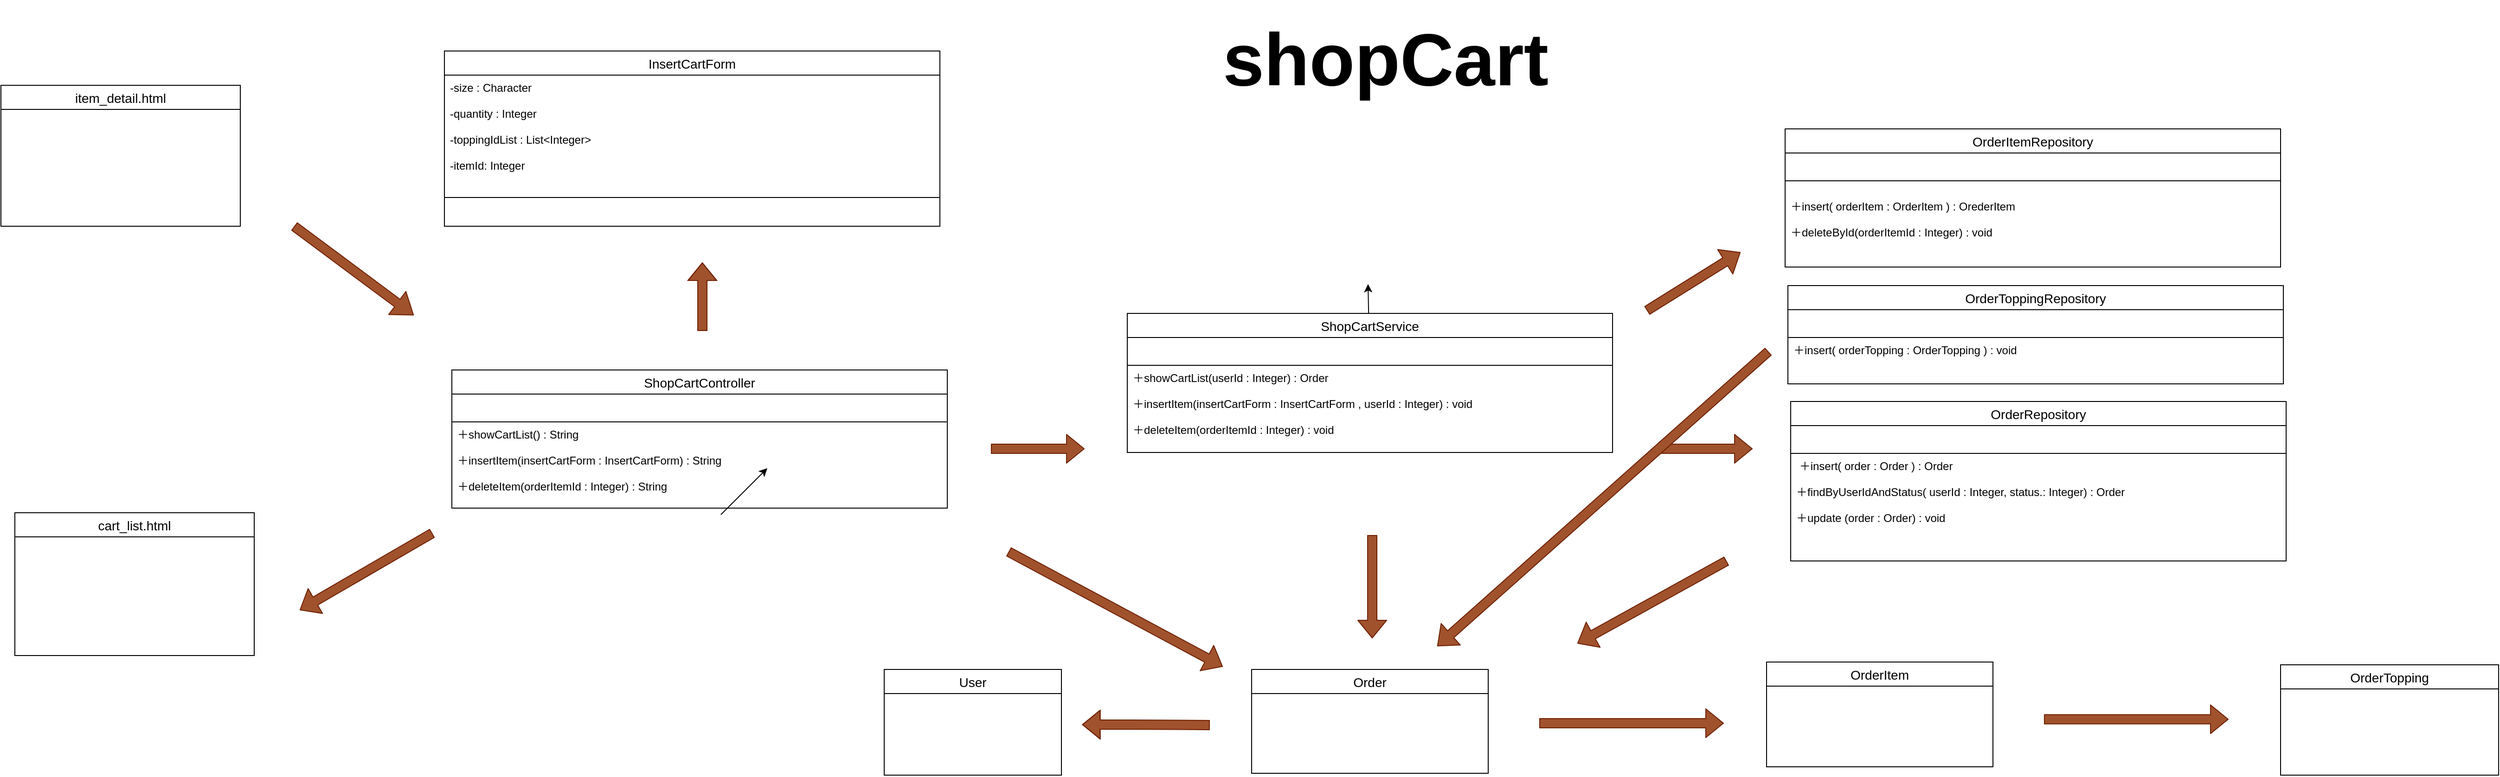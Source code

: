 <mxfile>
    <diagram id="Y83Nrlbjsgmwz8IPx5I7" name="ページ1">
        <mxGraphModel dx="952" dy="688" grid="0" gridSize="10" guides="1" tooltips="1" connect="1" arrows="1" fold="1" page="1" pageScale="1" pageWidth="1600" pageHeight="1200" background="#ffffff" math="0" shadow="0">
            <root>
                <mxCell id="0"/>
                <mxCell id="1" parent="0"/>
                <mxCell id="6" value="ShopCartController" style="swimlane;fontStyle=0;childLayout=stackLayout;horizontal=1;startSize=26;horizontalStack=0;resizeParent=1;resizeParentMax=0;resizeLast=0;collapsible=1;marginBottom=0;align=center;fontSize=14;rounded=0;strokeColor=#000000;fillColor=#FFFFFF;fontColor=#000000;" parent="1" vertex="1">
                    <mxGeometry x="819" y="608" width="534" height="149" as="geometry"/>
                </mxCell>
                <mxCell id="8" value="" style="text;strokeColor=#000000;fillColor=none;spacingLeft=4;spacingRight=4;overflow=hidden;rotatable=0;points=[[0,0.5],[1,0.5]];portConstraint=eastwest;fontSize=12;fontColor=#000000;" parent="6" vertex="1">
                    <mxGeometry y="26" width="534" height="30" as="geometry"/>
                </mxCell>
                <mxCell id="9" value="＋showCartList() : String&#10; &#10;＋insertItem(insertCartForm : InsertCartForm) : String&#10; &#10;＋deleteItem(orderItemId : Integer) : String" style="text;strokeColor=none;fillColor=none;spacingLeft=4;spacingRight=4;overflow=hidden;rotatable=0;points=[[0,0.5],[1,0.5]];portConstraint=eastwest;fontSize=12;fontColor=#000000;" parent="6" vertex="1">
                    <mxGeometry y="56" width="534" height="93" as="geometry"/>
                </mxCell>
                <mxCell id="10" value="InsertCartForm" style="swimlane;fontStyle=0;childLayout=stackLayout;horizontal=1;startSize=26;horizontalStack=0;resizeParent=1;resizeParentMax=0;resizeLast=0;collapsible=1;marginBottom=0;align=center;fontSize=14;rounded=0;strokeColor=#000000;fillColor=#FFFFFF;fontColor=#000000;" parent="1" vertex="1">
                    <mxGeometry x="811" y="264" width="534" height="189" as="geometry"/>
                </mxCell>
                <mxCell id="11" value="-size : Character&#10;&#10;-quantity : Integer&#10;&#10;-toppingIdList : List&lt;Integer&gt;&#10;&#10;-itemId: Integer" style="text;strokeColor=#000000;fillColor=none;spacingLeft=4;spacingRight=4;overflow=hidden;rotatable=0;points=[[0,0.5],[1,0.5]];portConstraint=eastwest;fontSize=12;fontColor=#000000;" parent="10" vertex="1">
                    <mxGeometry y="26" width="534" height="132" as="geometry"/>
                </mxCell>
                <mxCell id="12" value=" &#10;&#10;&#10;" style="text;strokeColor=none;fillColor=none;spacingLeft=4;spacingRight=4;overflow=hidden;rotatable=0;points=[[0,0.5],[1,0.5]];portConstraint=eastwest;fontSize=12;fontColor=#000000;" parent="10" vertex="1">
                    <mxGeometry y="158" width="534" height="31" as="geometry"/>
                </mxCell>
                <mxCell id="13" value="" style="endArrow=classic;html=1;fontColor=#000000;" parent="1" edge="1">
                    <mxGeometry width="50" height="50" relative="1" as="geometry">
                        <mxPoint x="1109" y="764" as="sourcePoint"/>
                        <mxPoint x="1159" y="714" as="targetPoint"/>
                    </mxGeometry>
                </mxCell>
                <mxCell id="15" value="" style="shape=flexArrow;endArrow=classic;html=1;fontColor=#000000;fillColor=#a0522d;strokeColor=#6D1F00;" parent="1" edge="1">
                    <mxGeometry width="50" height="50" relative="1" as="geometry">
                        <mxPoint x="1089" y="566" as="sourcePoint"/>
                        <mxPoint x="1089" y="492" as="targetPoint"/>
                        <Array as="points">
                            <mxPoint x="1089" y="530"/>
                        </Array>
                    </mxGeometry>
                </mxCell>
                <mxCell id="16" value="item_detail.html" style="swimlane;fontStyle=0;childLayout=stackLayout;horizontal=1;startSize=26;horizontalStack=0;resizeParent=1;resizeParentMax=0;resizeLast=0;collapsible=1;marginBottom=0;align=center;fontSize=14;rounded=0;strokeColor=#000000;fillColor=#FFFFFF;fontColor=#000000;" parent="1" vertex="1">
                    <mxGeometry x="333" y="301" width="258" height="152" as="geometry"/>
                </mxCell>
                <mxCell id="17" value="" style="text;strokeColor=#000000;fillColor=none;spacingLeft=4;spacingRight=4;overflow=hidden;rotatable=0;points=[[0,0.5],[1,0.5]];portConstraint=eastwest;fontSize=12;fontColor=#000000;" parent="16" vertex="1">
                    <mxGeometry y="26" width="258" height="126" as="geometry"/>
                </mxCell>
                <mxCell id="19" value="cart_list.html" style="swimlane;fontStyle=0;childLayout=stackLayout;horizontal=1;startSize=26;horizontalStack=0;resizeParent=1;resizeParentMax=0;resizeLast=0;collapsible=1;marginBottom=0;align=center;fontSize=14;rounded=0;strokeColor=#000000;fillColor=#FFFFFF;fontColor=#000000;" parent="1" vertex="1">
                    <mxGeometry x="348" y="762" width="258" height="154" as="geometry"/>
                </mxCell>
                <mxCell id="21" value="" style="shape=flexArrow;endArrow=classic;html=1;fontColor=#000000;fillColor=#a0522d;strokeColor=#6D1F00;width=10;endSize=6.889;" parent="1" edge="1">
                    <mxGeometry width="50" height="50" relative="1" as="geometry">
                        <mxPoint x="649" y="453" as="sourcePoint"/>
                        <mxPoint x="778" y="549" as="targetPoint"/>
                    </mxGeometry>
                </mxCell>
                <mxCell id="23" value="" style="shape=flexArrow;endArrow=classic;html=1;fontColor=#000000;fillColor=#a0522d;strokeColor=#6D1F00;" parent="1" edge="1">
                    <mxGeometry width="50" height="50" relative="1" as="geometry">
                        <mxPoint x="798" y="784" as="sourcePoint"/>
                        <mxPoint x="655" y="867" as="targetPoint"/>
                    </mxGeometry>
                </mxCell>
                <mxCell id="61" style="edgeStyle=none;html=1;" edge="1" parent="1" source="24">
                    <mxGeometry relative="1" as="geometry">
                        <mxPoint x="1806.5" y="515.333" as="targetPoint"/>
                    </mxGeometry>
                </mxCell>
                <mxCell id="24" value="ShopCartService" style="swimlane;fontStyle=0;childLayout=stackLayout;horizontal=1;startSize=26;horizontalStack=0;resizeParent=1;resizeParentMax=0;resizeLast=0;collapsible=1;marginBottom=0;align=center;fontSize=14;rounded=0;strokeColor=#000000;fillColor=#FFFFFF;fontColor=#000000;" parent="1" vertex="1">
                    <mxGeometry x="1547" y="547" width="523" height="150" as="geometry"/>
                </mxCell>
                <mxCell id="25" value="" style="text;strokeColor=#000000;fillColor=none;spacingLeft=4;spacingRight=4;overflow=hidden;rotatable=0;points=[[0,0.5],[1,0.5]];portConstraint=eastwest;fontSize=12;fontColor=#000000;" parent="24" vertex="1">
                    <mxGeometry y="26" width="523" height="30" as="geometry"/>
                </mxCell>
                <mxCell id="26" value="＋showCartList(userId : Integer) : Order&#10; &#10;＋insertItem(insertCartForm : InsertCartForm , userId : Integer) : void&#10; &#10;＋deleteItem(orderItemId : Integer) : void" style="text;strokeColor=none;fillColor=none;spacingLeft=4;spacingRight=4;overflow=hidden;rotatable=0;points=[[0,0.5],[1,0.5]];portConstraint=eastwest;fontSize=12;fontColor=#000000;" parent="24" vertex="1">
                    <mxGeometry y="56" width="523" height="94" as="geometry"/>
                </mxCell>
                <mxCell id="27" value="" style="shape=flexArrow;endArrow=classic;html=1;fontColor=#000000;fillColor=#a0522d;strokeColor=#6D1F00;" parent="1" edge="1">
                    <mxGeometry width="50" height="50" relative="1" as="geometry">
                        <mxPoint x="1400" y="693" as="sourcePoint"/>
                        <mxPoint x="1501" y="693" as="targetPoint"/>
                    </mxGeometry>
                </mxCell>
                <mxCell id="28" value="OrderRepository" style="swimlane;fontStyle=0;childLayout=stackLayout;horizontal=1;startSize=26;horizontalStack=0;resizeParent=1;resizeParentMax=0;resizeLast=0;collapsible=1;marginBottom=0;align=center;fontSize=14;rounded=0;strokeColor=#000000;fillColor=#FFFFFF;fontColor=#000000;" parent="1" vertex="1">
                    <mxGeometry x="2262" y="642" width="534" height="172" as="geometry"/>
                </mxCell>
                <mxCell id="29" value="" style="text;strokeColor=#000000;fillColor=none;spacingLeft=4;spacingRight=4;overflow=hidden;rotatable=0;points=[[0,0.5],[1,0.5]];portConstraint=eastwest;fontSize=12;fontColor=#000000;" parent="28" vertex="1">
                    <mxGeometry y="26" width="534" height="30" as="geometry"/>
                </mxCell>
                <mxCell id="30" value=" ＋insert( order : Order ) : Order&#10;&#10;＋findByUserIdAndStatus( userId : Integer, status.: Integer) : Order&#10;&#10;＋update (order : Order) : void" style="text;strokeColor=none;fillColor=none;spacingLeft=4;spacingRight=4;overflow=hidden;rotatable=0;points=[[0,0.5],[1,0.5]];portConstraint=eastwest;fontSize=12;fontColor=#000000;" parent="28" vertex="1">
                    <mxGeometry y="56" width="534" height="116" as="geometry"/>
                </mxCell>
                <mxCell id="32" value="" style="shape=flexArrow;endArrow=classic;html=1;fontColor=#000000;fillColor=#a0522d;strokeColor=#6D1F00;" parent="1" edge="1">
                    <mxGeometry width="50" height="50" relative="1" as="geometry">
                        <mxPoint x="2120" y="693" as="sourcePoint"/>
                        <mxPoint x="2221" y="693" as="targetPoint"/>
                    </mxGeometry>
                </mxCell>
                <mxCell id="34" value="Order" style="swimlane;fontStyle=0;childLayout=stackLayout;horizontal=1;startSize=26;horizontalStack=0;resizeParent=1;resizeParentMax=0;resizeLast=0;collapsible=1;marginBottom=0;align=center;fontSize=14;rounded=0;strokeColor=#000000;fillColor=#FFFFFF;fontColor=#000000;" parent="1" vertex="1">
                    <mxGeometry x="1681" y="931" width="255" height="112" as="geometry"/>
                </mxCell>
                <mxCell id="35" value="&#10;&#10;&#10;" style="text;strokeColor=#000000;fillColor=none;spacingLeft=4;spacingRight=4;overflow=hidden;rotatable=0;points=[[0,0.5],[1,0.5]];portConstraint=eastwest;fontSize=12;fontColor=#000000;" parent="34" vertex="1">
                    <mxGeometry y="26" width="255" height="86" as="geometry"/>
                </mxCell>
                <mxCell id="37" value="OrderItem" style="swimlane;fontStyle=0;childLayout=stackLayout;horizontal=1;startSize=26;horizontalStack=0;resizeParent=1;resizeParentMax=0;resizeLast=0;collapsible=1;marginBottom=0;align=center;fontSize=14;rounded=0;strokeColor=#000000;fillColor=#FFFFFF;fontColor=#000000;" parent="1" vertex="1">
                    <mxGeometry x="2236" y="923" width="244" height="113" as="geometry"/>
                </mxCell>
                <mxCell id="38" value="" style="text;strokeColor=#000000;fillColor=none;spacingLeft=4;spacingRight=4;overflow=hidden;rotatable=0;points=[[0,0.5],[1,0.5]];portConstraint=eastwest;fontSize=12;fontColor=#000000;" parent="37" vertex="1">
                    <mxGeometry y="26" width="244" height="87" as="geometry"/>
                </mxCell>
                <mxCell id="40" value="OrderTopping" style="swimlane;fontStyle=0;childLayout=stackLayout;horizontal=1;startSize=26;horizontalStack=0;resizeParent=1;resizeParentMax=0;resizeLast=0;collapsible=1;marginBottom=0;align=center;fontSize=14;rounded=0;strokeColor=#000000;fillColor=#FFFFFF;fontColor=#000000;" parent="1" vertex="1">
                    <mxGeometry x="2790" y="926" width="235" height="119" as="geometry"/>
                </mxCell>
                <mxCell id="41" value="" style="text;strokeColor=#000000;fillColor=none;spacingLeft=4;spacingRight=4;overflow=hidden;rotatable=0;points=[[0,0.5],[1,0.5]];portConstraint=eastwest;fontSize=12;fontColor=#000000;" parent="40" vertex="1">
                    <mxGeometry y="26" width="235" height="93" as="geometry"/>
                </mxCell>
                <mxCell id="42" value="User" style="swimlane;fontStyle=0;childLayout=stackLayout;horizontal=1;startSize=26;horizontalStack=0;resizeParent=1;resizeParentMax=0;resizeLast=0;collapsible=1;marginBottom=0;align=center;fontSize=14;rounded=0;strokeColor=#000000;fillColor=#FFFFFF;fontColor=#000000;" parent="1" vertex="1">
                    <mxGeometry x="1285" y="931" width="191" height="114" as="geometry"/>
                </mxCell>
                <mxCell id="43" value="" style="text;strokeColor=#000000;fillColor=none;spacingLeft=4;spacingRight=4;overflow=hidden;rotatable=0;points=[[0,0.5],[1,0.5]];portConstraint=eastwest;fontSize=12;fontColor=#000000;" parent="42" vertex="1">
                    <mxGeometry y="26" width="191" height="88" as="geometry"/>
                </mxCell>
                <mxCell id="44" value="" style="shape=flexArrow;endArrow=classic;html=1;fontColor=#000000;fillColor=#a0522d;strokeColor=#6D1F00;" parent="1" edge="1">
                    <mxGeometry width="50" height="50" relative="1" as="geometry">
                        <mxPoint x="2193" y="814" as="sourcePoint"/>
                        <mxPoint x="2032" y="903" as="targetPoint"/>
                    </mxGeometry>
                </mxCell>
                <mxCell id="45" value="" style="shape=flexArrow;endArrow=classic;html=1;fontColor=#000000;fillColor=#a0522d;strokeColor=#6D1F00;" parent="1" edge="1">
                    <mxGeometry width="50" height="50" relative="1" as="geometry">
                        <mxPoint x="1811" y="786" as="sourcePoint"/>
                        <mxPoint x="1811" y="897.5" as="targetPoint"/>
                    </mxGeometry>
                </mxCell>
                <mxCell id="48" value="" style="shape=flexArrow;endArrow=classic;html=1;fontColor=#000000;fillColor=#a0522d;strokeColor=#6D1F00;" parent="1" edge="1">
                    <mxGeometry width="50" height="50" relative="1" as="geometry">
                        <mxPoint x="1991" y="989.0" as="sourcePoint"/>
                        <mxPoint x="2190" y="989" as="targetPoint"/>
                    </mxGeometry>
                </mxCell>
                <mxCell id="49" value="" style="shape=flexArrow;endArrow=classic;html=1;fontColor=#000000;fillColor=#a0522d;strokeColor=#6D1F00;" parent="1" edge="1">
                    <mxGeometry width="50" height="50" relative="1" as="geometry">
                        <mxPoint x="2535" y="984.73" as="sourcePoint"/>
                        <mxPoint x="2734" y="984.73" as="targetPoint"/>
                    </mxGeometry>
                </mxCell>
                <mxCell id="50" value="" style="shape=flexArrow;endArrow=classic;html=1;fontColor=#000000;fillColor=#a0522d;strokeColor=#6D1F00;entryX=0.996;entryY=0.324;entryDx=0;entryDy=0;entryPerimeter=0;" parent="1" edge="1">
                    <mxGeometry width="50" height="50" relative="1" as="geometry">
                        <mxPoint x="1636" y="991" as="sourcePoint"/>
                        <mxPoint x="1498.236" y="990.512" as="targetPoint"/>
                        <Array as="points">
                            <mxPoint x="1550" y="990.5"/>
                        </Array>
                    </mxGeometry>
                </mxCell>
                <mxCell id="51" value="&lt;h1&gt;&lt;font style=&quot;font-size: 80px&quot;&gt;shopCart&lt;/font&gt;&lt;/h1&gt;" style="text;html=1;align=center;verticalAlign=middle;resizable=0;points=[];autosize=1;strokeColor=none;fillColor=none;fontColor=#000000;" parent="1" vertex="1">
                    <mxGeometry x="1644" y="238" width="362" height="70" as="geometry"/>
                </mxCell>
                <mxCell id="52" value="OrderItemRepository" style="swimlane;fontStyle=0;childLayout=stackLayout;horizontal=1;startSize=26;horizontalStack=0;resizeParent=1;resizeParentMax=0;resizeLast=0;collapsible=1;marginBottom=0;align=center;fontSize=14;rounded=0;strokeColor=#000000;fillColor=#FFFFFF;fontColor=#000000;" parent="1" vertex="1">
                    <mxGeometry x="2256" y="348" width="534" height="149" as="geometry"/>
                </mxCell>
                <mxCell id="53" value="" style="text;strokeColor=#000000;fillColor=none;spacingLeft=4;spacingRight=4;overflow=hidden;rotatable=0;points=[[0,0.5],[1,0.5]];portConstraint=eastwest;fontSize=12;fontColor=#000000;" parent="52" vertex="1">
                    <mxGeometry y="26" width="534" height="30" as="geometry"/>
                </mxCell>
                <mxCell id="54" value=" &#10;＋insert( orderItem : OrderItem ) : OrederItem&#10; &#10;＋deleteById(orderItemId : Integer) : void" style="text;strokeColor=none;fillColor=none;spacingLeft=4;spacingRight=4;overflow=hidden;rotatable=0;points=[[0,0.5],[1,0.5]];portConstraint=eastwest;fontSize=12;fontColor=#000000;" parent="52" vertex="1">
                    <mxGeometry y="56" width="534" height="93" as="geometry"/>
                </mxCell>
                <mxCell id="55" value="" style="shape=flexArrow;endArrow=classic;html=1;fontColor=#000000;fillColor=#a0522d;strokeColor=#6D1F00;" parent="1" edge="1">
                    <mxGeometry width="50" height="50" relative="1" as="geometry">
                        <mxPoint x="2107" y="544" as="sourcePoint"/>
                        <mxPoint x="2208" y="481" as="targetPoint"/>
                    </mxGeometry>
                </mxCell>
                <mxCell id="56" value="" style="shape=flexArrow;endArrow=classic;html=1;fontColor=#000000;fillColor=#a0522d;strokeColor=#6D1F00;" parent="1" edge="1">
                    <mxGeometry width="50" height="50" relative="1" as="geometry">
                        <mxPoint x="2238" y="588" as="sourcePoint"/>
                        <mxPoint x="1881" y="906" as="targetPoint"/>
                    </mxGeometry>
                </mxCell>
                <mxCell id="57" value="" style="shape=flexArrow;endArrow=classic;html=1;fontColor=#000000;fillColor=#a0522d;strokeColor=#6D1F00;" parent="1" edge="1">
                    <mxGeometry width="50" height="50" relative="1" as="geometry">
                        <mxPoint x="1419" y="804" as="sourcePoint"/>
                        <mxPoint x="1650" y="928" as="targetPoint"/>
                    </mxGeometry>
                </mxCell>
                <mxCell id="58" value="OrderToppingRepository" style="swimlane;fontStyle=0;childLayout=stackLayout;horizontal=1;startSize=26;horizontalStack=0;resizeParent=1;resizeParentMax=0;resizeLast=0;collapsible=1;marginBottom=0;align=center;fontSize=14;rounded=0;strokeColor=#000000;fillColor=#FFFFFF;fontColor=#000000;" parent="1" vertex="1">
                    <mxGeometry x="2259" y="517" width="534" height="106" as="geometry"/>
                </mxCell>
                <mxCell id="59" value="" style="text;strokeColor=#000000;fillColor=none;spacingLeft=4;spacingRight=4;overflow=hidden;rotatable=0;points=[[0,0.5],[1,0.5]];portConstraint=eastwest;fontSize=12;fontColor=#000000;" parent="58" vertex="1">
                    <mxGeometry y="26" width="534" height="30" as="geometry"/>
                </mxCell>
                <mxCell id="60" value="＋insert( orderTopping : OrderTopping ) : void&#10;" style="text;strokeColor=none;fillColor=none;spacingLeft=4;spacingRight=4;overflow=hidden;rotatable=0;points=[[0,0.5],[1,0.5]];portConstraint=eastwest;fontSize=12;fontColor=#000000;" parent="58" vertex="1">
                    <mxGeometry y="56" width="534" height="50" as="geometry"/>
                </mxCell>
            </root>
        </mxGraphModel>
    </diagram>
</mxfile>